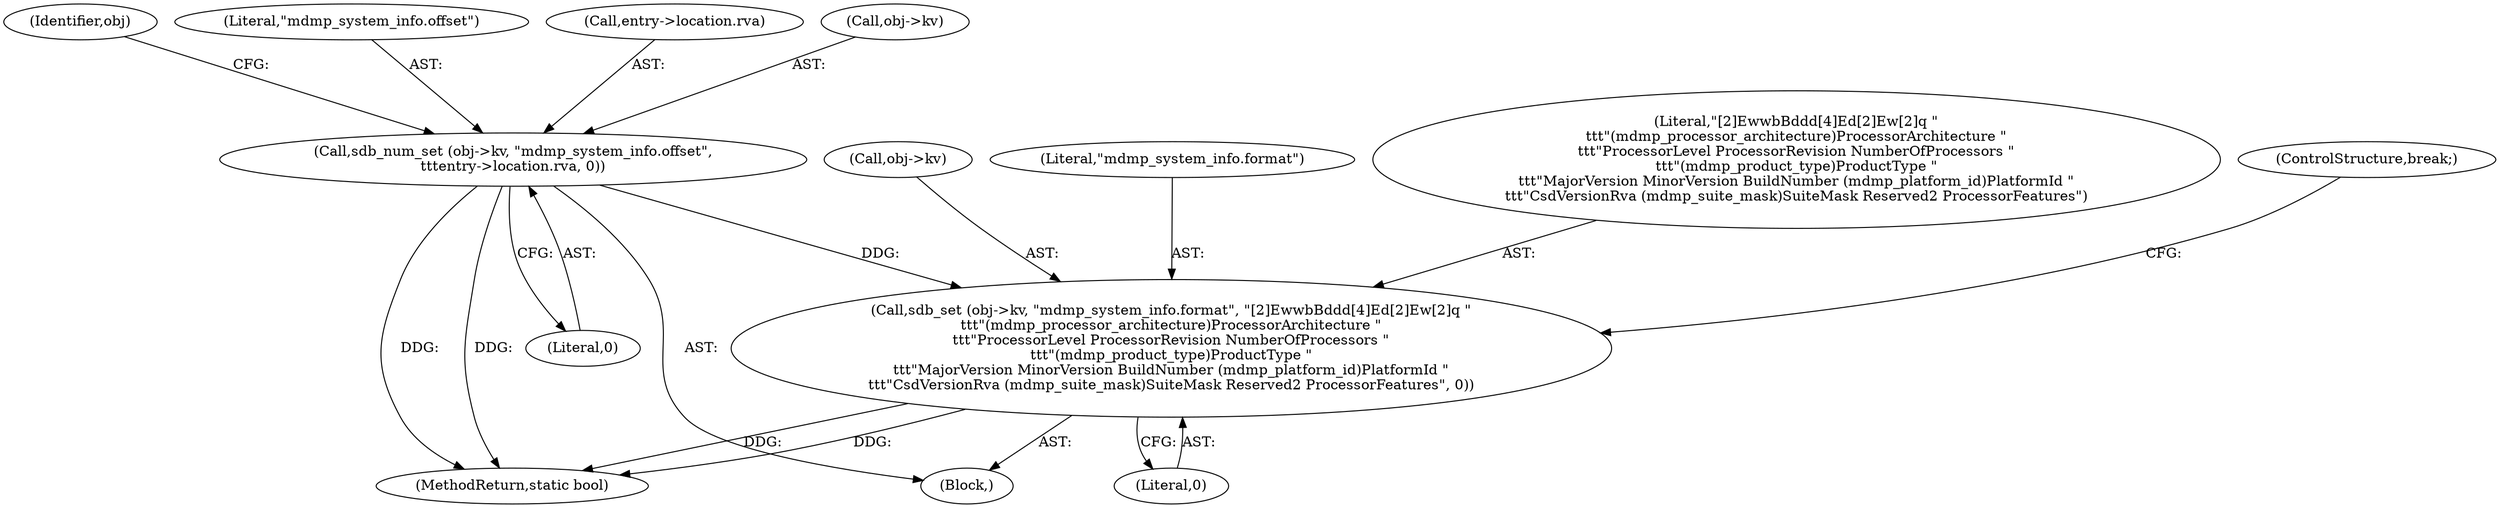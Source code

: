 digraph "0_radare2_40b021ba29c8f90ccf7c879fde2580bc73a17e8e_0@pointer" {
"1000456" [label="(Call,sdb_num_set (obj->kv, \"mdmp_system_info.offset\",\n\t\t\tentry->location.rva, 0))"];
"1000467" [label="(Call,sdb_set (obj->kv, \"mdmp_system_info.format\", \"[2]EwwbBddd[4]Ed[2]Ew[2]q \"\n\t\t\t\"(mdmp_processor_architecture)ProcessorArchitecture \"\n\t\t\t\"ProcessorLevel ProcessorRevision NumberOfProcessors \"\n\t\t\t\"(mdmp_product_type)ProductType \"\n\t\t\t\"MajorVersion MinorVersion BuildNumber (mdmp_platform_id)PlatformId \"\n\t\t\t\"CsdVersionRva (mdmp_suite_mask)SuiteMask Reserved2 ProcessorFeatures\", 0))"];
"1000466" [label="(Literal,0)"];
"1000456" [label="(Call,sdb_num_set (obj->kv, \"mdmp_system_info.offset\",\n\t\t\tentry->location.rva, 0))"];
"1000468" [label="(Call,obj->kv)"];
"1000469" [label="(Identifier,obj)"];
"1000473" [label="(Literal,0)"];
"1000460" [label="(Literal,\"mdmp_system_info.offset\")"];
"1000471" [label="(Literal,\"mdmp_system_info.format\")"];
"1000472" [label="(Literal,\"[2]EwwbBddd[4]Ed[2]Ew[2]q \"\n\t\t\t\"(mdmp_processor_architecture)ProcessorArchitecture \"\n\t\t\t\"ProcessorLevel ProcessorRevision NumberOfProcessors \"\n\t\t\t\"(mdmp_product_type)ProductType \"\n\t\t\t\"MajorVersion MinorVersion BuildNumber (mdmp_platform_id)PlatformId \"\n\t\t\t\"CsdVersionRva (mdmp_suite_mask)SuiteMask Reserved2 ProcessorFeatures\")"];
"1000461" [label="(Call,entry->location.rva)"];
"1000467" [label="(Call,sdb_set (obj->kv, \"mdmp_system_info.format\", \"[2]EwwbBddd[4]Ed[2]Ew[2]q \"\n\t\t\t\"(mdmp_processor_architecture)ProcessorArchitecture \"\n\t\t\t\"ProcessorLevel ProcessorRevision NumberOfProcessors \"\n\t\t\t\"(mdmp_product_type)ProductType \"\n\t\t\t\"MajorVersion MinorVersion BuildNumber (mdmp_platform_id)PlatformId \"\n\t\t\t\"CsdVersionRva (mdmp_suite_mask)SuiteMask Reserved2 ProcessorFeatures\", 0))"];
"1000474" [label="(ControlStructure,break;)"];
"1001137" [label="(MethodReturn,static bool)"];
"1000166" [label="(Block,)"];
"1000457" [label="(Call,obj->kv)"];
"1000456" -> "1000166"  [label="AST: "];
"1000456" -> "1000466"  [label="CFG: "];
"1000457" -> "1000456"  [label="AST: "];
"1000460" -> "1000456"  [label="AST: "];
"1000461" -> "1000456"  [label="AST: "];
"1000466" -> "1000456"  [label="AST: "];
"1000469" -> "1000456"  [label="CFG: "];
"1000456" -> "1001137"  [label="DDG: "];
"1000456" -> "1001137"  [label="DDG: "];
"1000456" -> "1000467"  [label="DDG: "];
"1000467" -> "1000166"  [label="AST: "];
"1000467" -> "1000473"  [label="CFG: "];
"1000468" -> "1000467"  [label="AST: "];
"1000471" -> "1000467"  [label="AST: "];
"1000472" -> "1000467"  [label="AST: "];
"1000473" -> "1000467"  [label="AST: "];
"1000474" -> "1000467"  [label="CFG: "];
"1000467" -> "1001137"  [label="DDG: "];
"1000467" -> "1001137"  [label="DDG: "];
}
